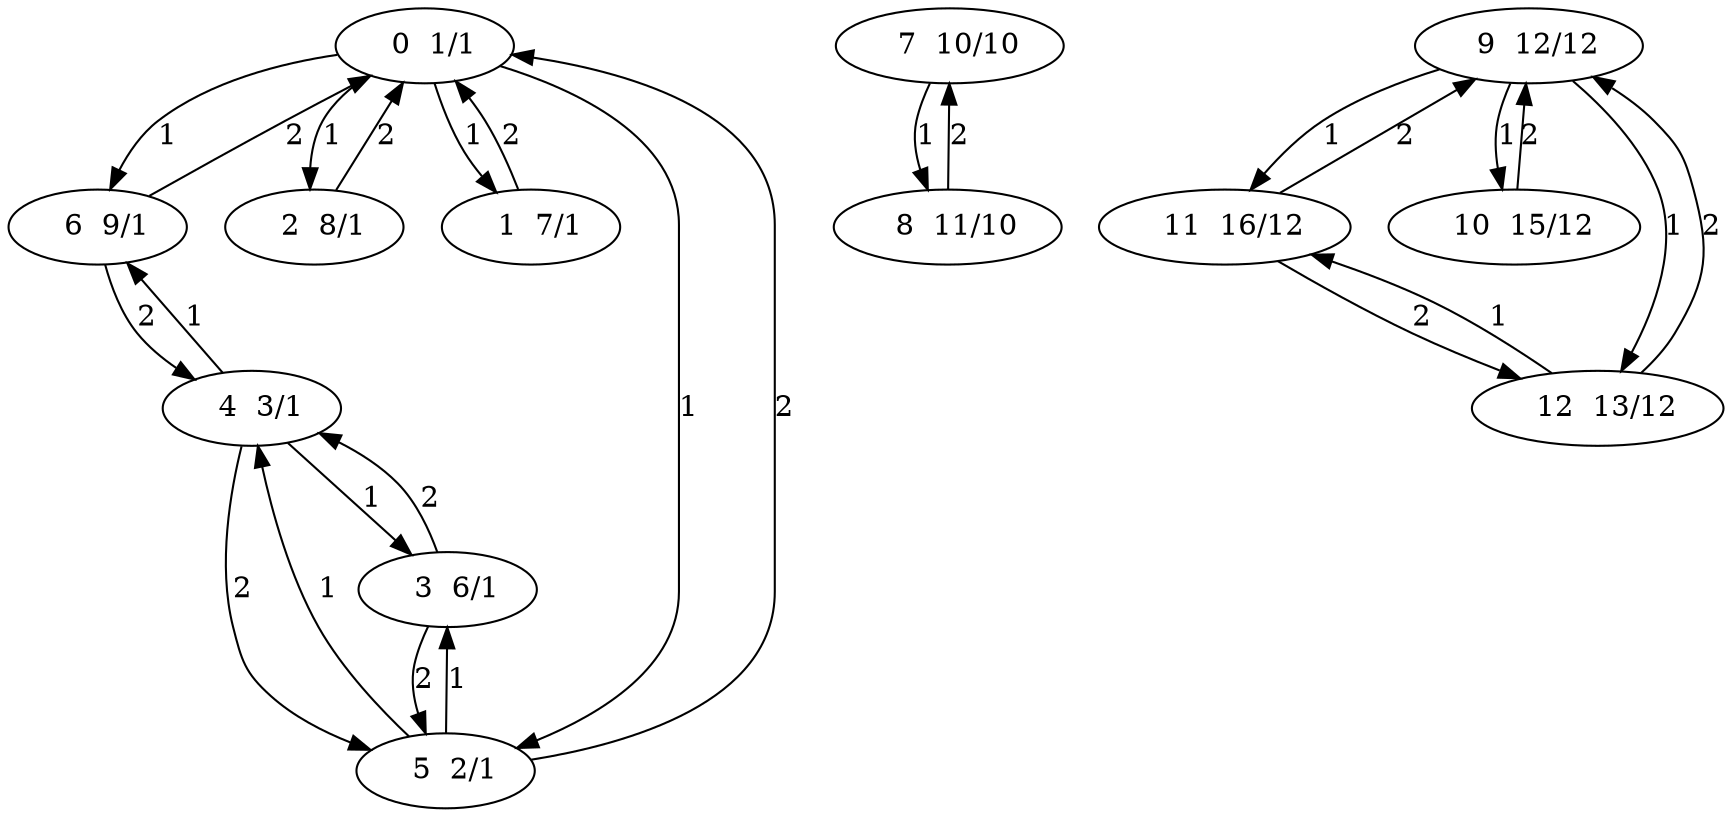 digraph {
0 [label = "  0  1/1"];
"0"->"6"[label = 1];
"0"->"2"[label = 1];
"0"->"1"[label = 1];
"0"->"5"[label = 1];
1 [label = "  1  7/1"];
"1"->"0"[label = 2];
2 [label = "  2  8/1"];
"2"->"0"[label = 2];
3 [label = "  3  6/1"];
"3"->"5"[label = 2];
"3"->"4"[label = 2];
4 [label = "  4  3/1"];
"4"->"5"[label = 2];
"4"->"6"[label = 1];
"4"->"3"[label = 1];
5 [label = "  5  2/1"];
"5"->"3"[label = 1];
"5"->"4"[label = 1];
"5"->"0"[label = 2];
6 [label = "  6  9/1"];
"6"->"0"[label = 2];
"6"->"4"[label = 2];
7 [label = "  7  10/10"];
"7"->"8"[label = 1];
8 [label = "  8  11/10"];
"8"->"7"[label = 2];
9 [label = "  9  12/12"];
"9"->"11"[label = 1];
"9"->"10"[label = 1];
"9"->"12"[label = 1];
10 [label = "  10  15/12"];
"10"->"9"[label = 2];
11 [label = "  11  16/12"];
"11"->"9"[label = 2];
"11"->"12"[label = 2];
12 [label = "  12  13/12"];
"12"->"11"[label = 1];
"12"->"9"[label = 2];
}
